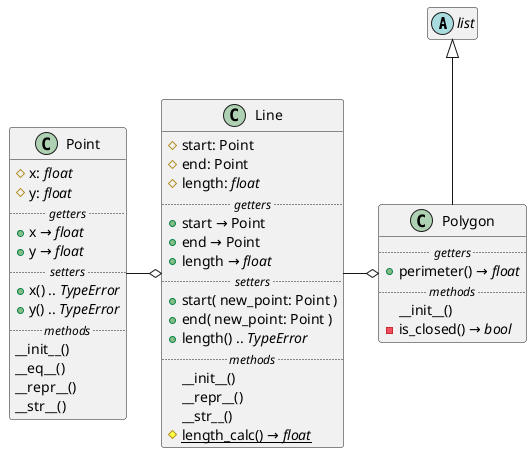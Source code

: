 @startuml

'!theme monokai from ..\.styles

hide abstract empty members

abstract list

class Point {
    #x: <i>float</i>
    #y: <i>float</i>
    ..<font size=12><i> getters </i></font>..
    +{method}x → <i>float</i>
    +{method}y → <i>float</i>
    ..<font size=12><i> setters </i></font>..
    +{method}x() .. <i>TypeError</i>
    +{method}y() .. <i>TypeError</i>
    ..<font size=12><i> methods </i></font>..
    __init__()
    __eq__()
    __repr__()
    __str__()
}

class Line {
    #start: Point
    #end: Point
    #length: <i>float</i>
    ..<font size=12><i> getters </i></font>..
    +{method}start → Point
    +{method}end → Point
    +{method}length → <i>float</i>
    ..<font size=12><i> setters </i></font>..
    +{method}start(<font size=14> new_point: Point </font>)
    +{method}end(<font size=14> new_point: Point </font>)
    +{method}length() .. <i>TypeError</i>
    ..<font size=12><i> methods </i></font>..
    __init__()
    __repr__()
    __str__()
    #{static}length_calc() → <i>float</i>
'    #{static}length_calc( <font size=14>point1: Point</font>, <font size=14>point2: Point</font> ) → <i>float</i>
}

class Polygon {
    ..<font size=12><i> getters </i></font>..
    +perimeter() → <i>float</i>
    ..<font size=12><i> methods </i></font>..
    __init__()
    -is_closed() → <i>bool</i>
}

list <|-- Polygon
Line o-left- Point
Polygon o-left- Line

@enduml